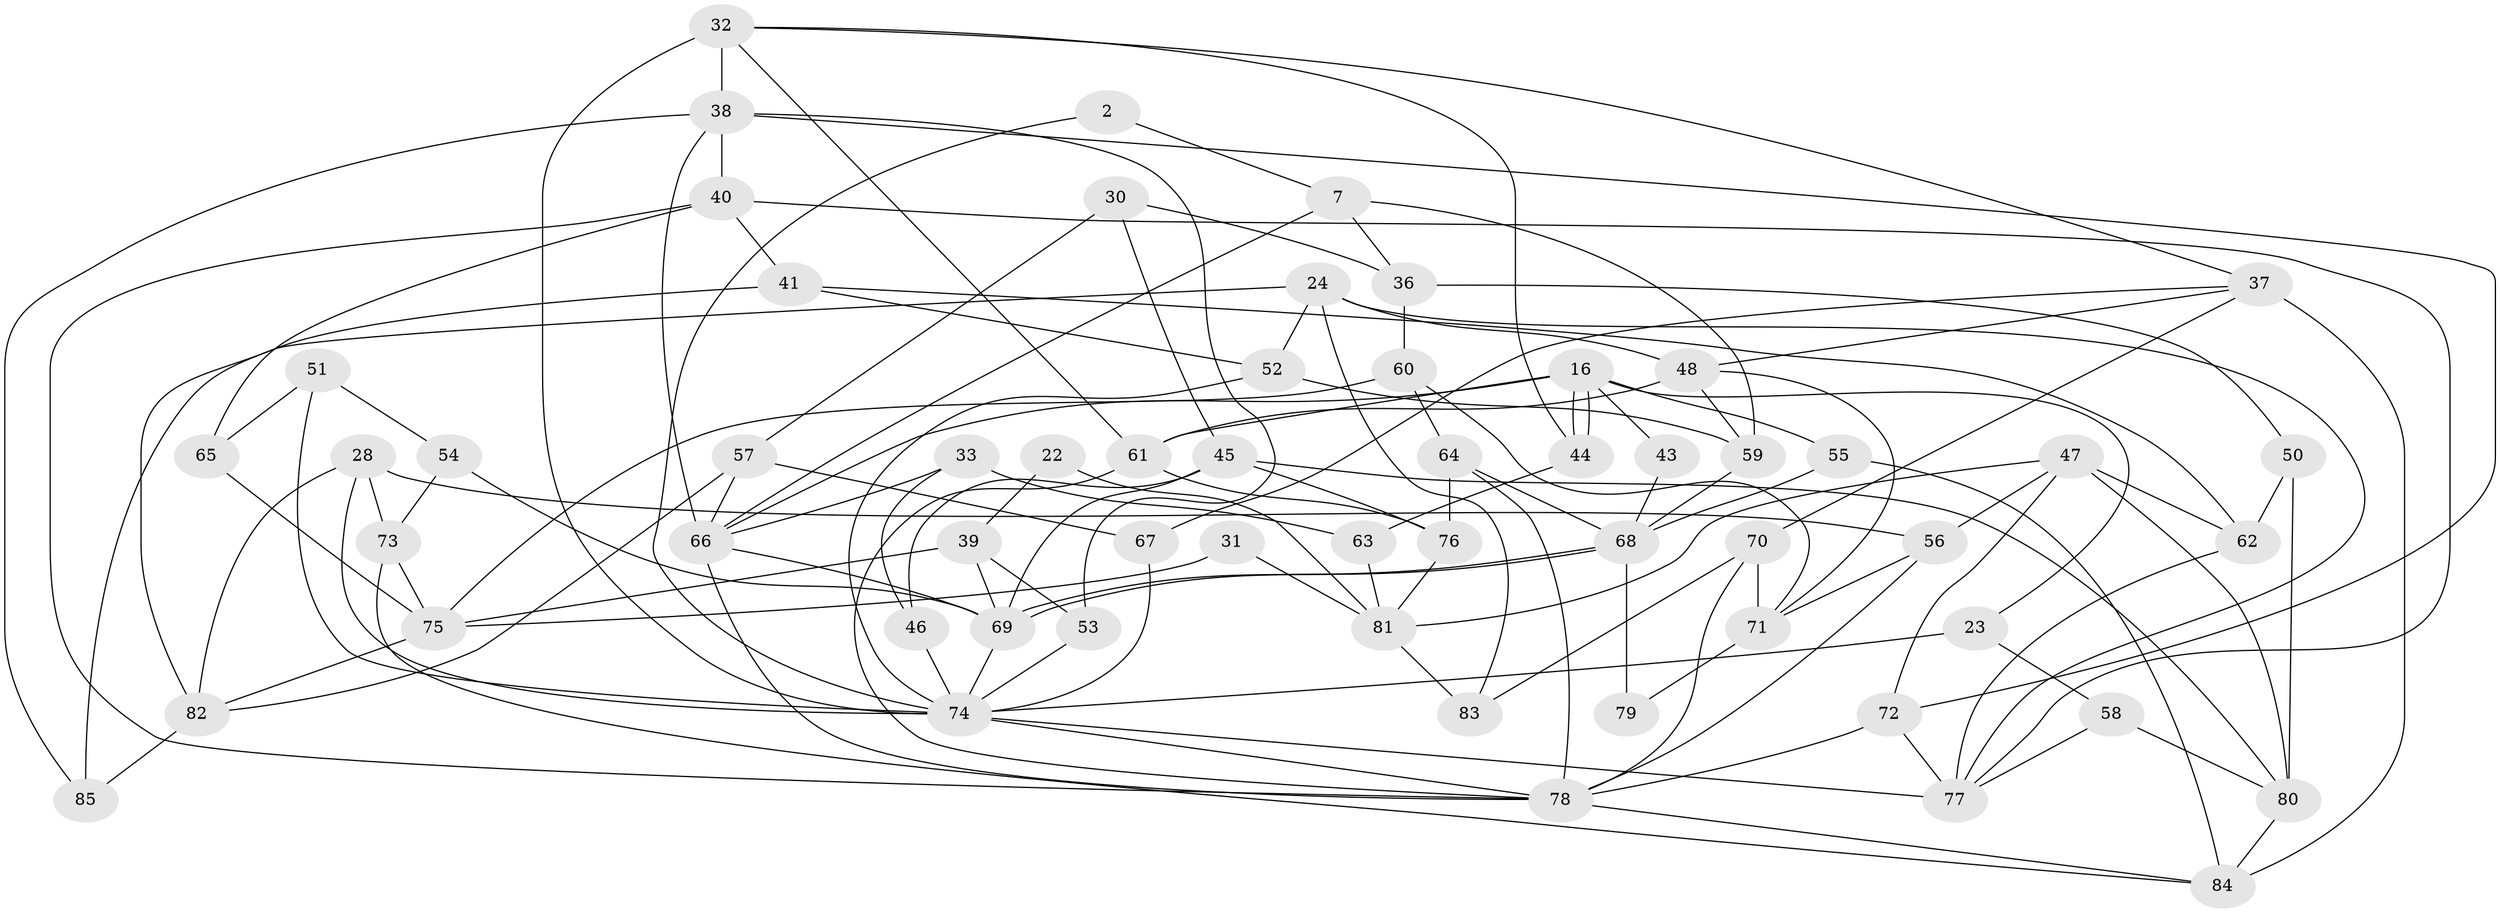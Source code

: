 // original degree distribution, {6: 0.058823529411764705, 2: 0.058823529411764705, 3: 0.32941176470588235, 4: 0.35294117647058826, 5: 0.15294117647058825, 8: 0.011764705882352941, 7: 0.023529411764705882, 9: 0.011764705882352941}
// Generated by graph-tools (version 1.1) at 2025/54/03/04/25 21:54:52]
// undirected, 59 vertices, 128 edges
graph export_dot {
graph [start="1"]
  node [color=gray90,style=filled];
  2;
  7;
  16;
  22;
  23;
  24;
  28;
  30;
  31;
  32 [super="+27"];
  33 [super="+3"];
  36;
  37 [super="+10"];
  38 [super="+15"];
  39;
  40 [super="+5"];
  41;
  43;
  44;
  45;
  46;
  47;
  48 [super="+18"];
  50;
  51;
  52;
  53;
  54;
  55;
  56 [super="+11"];
  57;
  58 [super="+9"];
  59;
  60;
  61;
  62;
  63;
  64 [super="+25"];
  65;
  66 [super="+14"];
  67;
  68;
  69 [super="+13+35"];
  70;
  71 [super="+26"];
  72;
  73;
  74 [super="+8+42+49"];
  75;
  76;
  77 [super="+34"];
  78 [super="+4+17"];
  79;
  80 [super="+19"];
  81;
  82;
  83;
  84;
  85;
  2 -- 7;
  2 -- 74;
  7 -- 59;
  7 -- 36;
  7 -- 66;
  16 -- 55;
  16 -- 44;
  16 -- 44;
  16 -- 23;
  16 -- 43;
  16 -- 61;
  16 -- 66 [weight=2];
  22 -- 81;
  22 -- 39;
  23 -- 58;
  23 -- 74 [weight=3];
  24 -- 83;
  24 -- 52;
  24 -- 85;
  24 -- 48;
  24 -- 77;
  28 -- 56 [weight=2];
  28 -- 73;
  28 -- 82;
  28 -- 74;
  30 -- 36;
  30 -- 45;
  30 -- 57;
  31 -- 81;
  31 -- 75;
  32 -- 61;
  32 -- 44;
  32 -- 74 [weight=3];
  32 -- 37;
  32 -- 38;
  33 -- 46;
  33 -- 66 [weight=2];
  33 -- 63;
  36 -- 60;
  36 -- 50;
  37 -- 84;
  37 -- 67;
  37 -- 70;
  37 -- 48;
  38 -- 72;
  38 -- 85;
  38 -- 40;
  38 -- 66;
  38 -- 53;
  39 -- 75;
  39 -- 53;
  39 -- 69;
  40 -- 78;
  40 -- 65;
  40 -- 41;
  40 -- 77;
  41 -- 82;
  41 -- 62;
  41 -- 52;
  43 -- 68;
  44 -- 63;
  45 -- 46;
  45 -- 76;
  45 -- 80;
  45 -- 69;
  46 -- 74 [weight=2];
  47 -- 62;
  47 -- 72;
  47 -- 56;
  47 -- 80;
  47 -- 81;
  48 -- 61;
  48 -- 59;
  48 -- 71;
  50 -- 62;
  50 -- 80;
  51 -- 54;
  51 -- 65;
  51 -- 74;
  52 -- 59;
  52 -- 74 [weight=2];
  53 -- 74;
  54 -- 73;
  54 -- 69;
  55 -- 84;
  55 -- 68;
  56 -- 71;
  56 -- 78;
  57 -- 82;
  57 -- 67;
  57 -- 66;
  58 -- 80;
  58 -- 77;
  59 -- 68;
  60 -- 71 [weight=2];
  60 -- 75;
  60 -- 64;
  61 -- 76;
  61 -- 78;
  62 -- 77;
  63 -- 81;
  64 -- 76;
  64 -- 78 [weight=2];
  64 -- 68;
  65 -- 75;
  66 -- 78;
  66 -- 69;
  67 -- 74;
  68 -- 69 [weight=2];
  68 -- 69;
  68 -- 79;
  69 -- 74;
  70 -- 78;
  70 -- 83;
  70 -- 71;
  71 -- 79;
  72 -- 77;
  72 -- 78;
  73 -- 84;
  73 -- 75;
  74 -- 77 [weight=2];
  74 -- 78 [weight=2];
  75 -- 82;
  76 -- 81;
  78 -- 84;
  80 -- 84;
  81 -- 83;
  82 -- 85;
}
